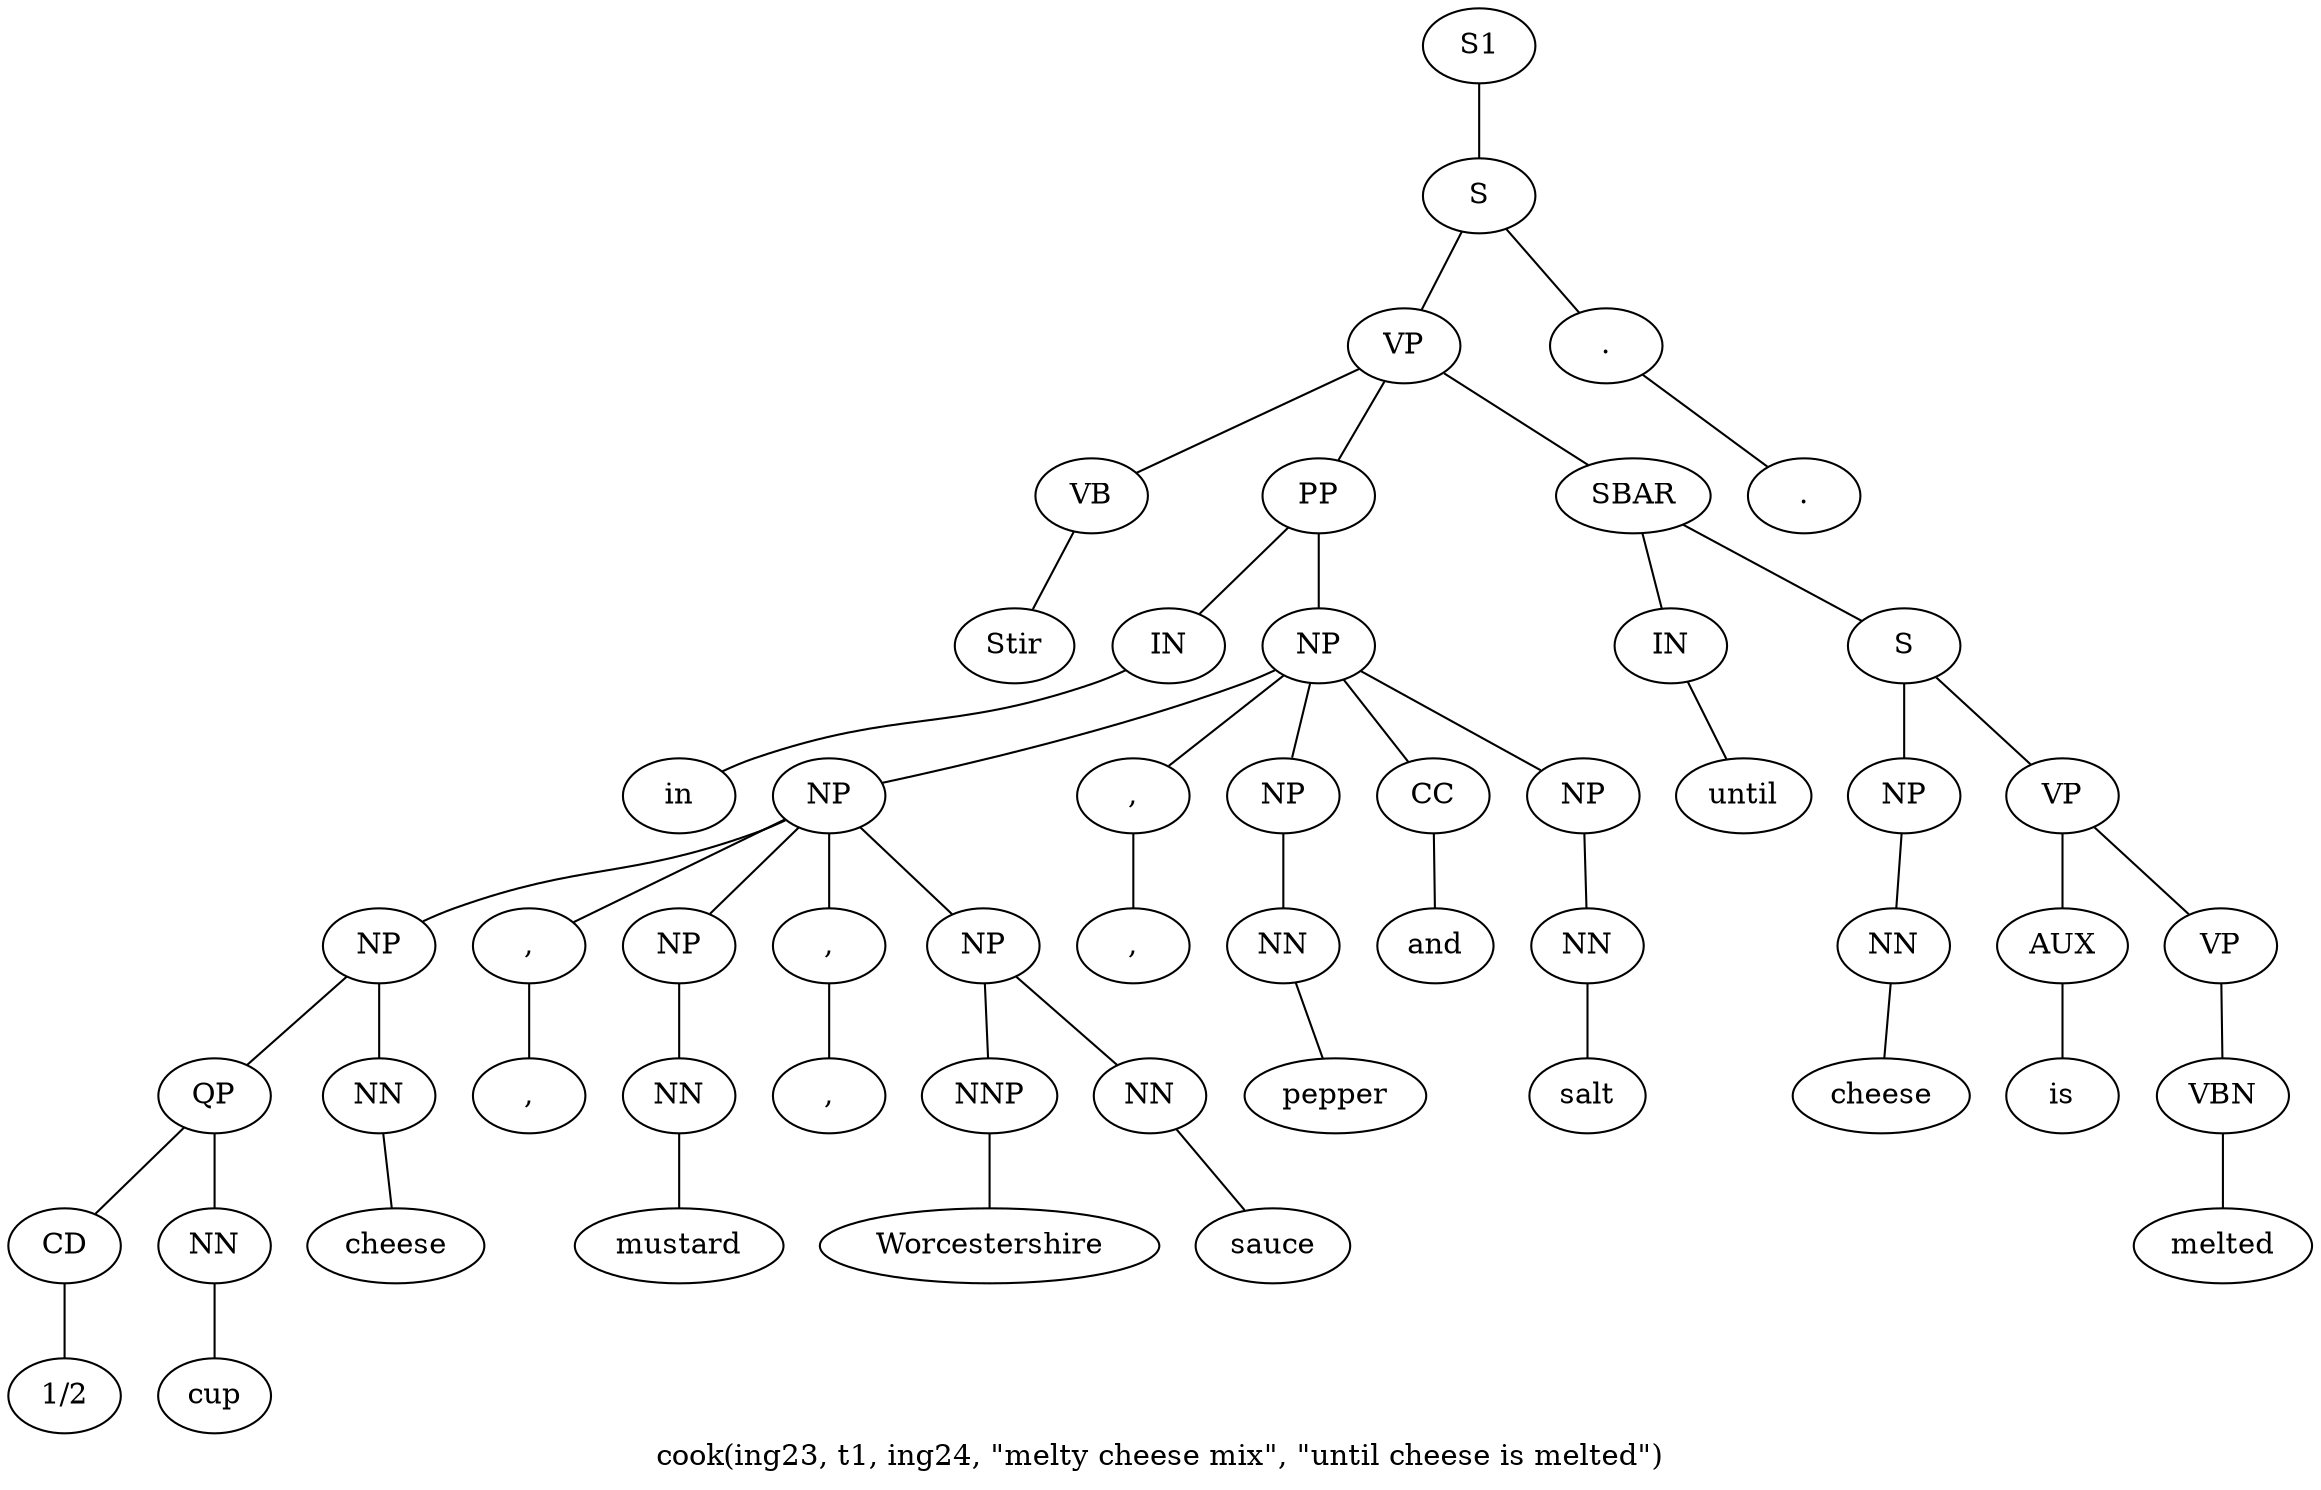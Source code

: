 graph SyntaxGraph {
	label = "cook(ing23, t1, ing24, \"melty cheese mix\", \"until cheese is melted\")";
	Node0 [label="S1"];
	Node1 [label="S"];
	Node2 [label="VP"];
	Node3 [label="VB"];
	Node4 [label="Stir"];
	Node5 [label="PP"];
	Node6 [label="IN"];
	Node7 [label="in"];
	Node8 [label="NP"];
	Node9 [label="NP"];
	Node10 [label="NP"];
	Node11 [label="QP"];
	Node12 [label="CD"];
	Node13 [label="1/2"];
	Node14 [label="NN"];
	Node15 [label="cup"];
	Node16 [label="NN"];
	Node17 [label="cheese"];
	Node18 [label=","];
	Node19 [label=","];
	Node20 [label="NP"];
	Node21 [label="NN"];
	Node22 [label="mustard"];
	Node23 [label=","];
	Node24 [label=","];
	Node25 [label="NP"];
	Node26 [label="NNP"];
	Node27 [label="Worcestershire"];
	Node28 [label="NN"];
	Node29 [label="sauce"];
	Node30 [label=","];
	Node31 [label=","];
	Node32 [label="NP"];
	Node33 [label="NN"];
	Node34 [label="pepper"];
	Node35 [label="CC"];
	Node36 [label="and"];
	Node37 [label="NP"];
	Node38 [label="NN"];
	Node39 [label="salt"];
	Node40 [label="SBAR"];
	Node41 [label="IN"];
	Node42 [label="until"];
	Node43 [label="S"];
	Node44 [label="NP"];
	Node45 [label="NN"];
	Node46 [label="cheese"];
	Node47 [label="VP"];
	Node48 [label="AUX"];
	Node49 [label="is"];
	Node50 [label="VP"];
	Node51 [label="VBN"];
	Node52 [label="melted"];
	Node53 [label="."];
	Node54 [label="."];

	Node0 -- Node1;
	Node1 -- Node2;
	Node1 -- Node53;
	Node2 -- Node3;
	Node2 -- Node5;
	Node2 -- Node40;
	Node3 -- Node4;
	Node5 -- Node6;
	Node5 -- Node8;
	Node6 -- Node7;
	Node8 -- Node9;
	Node8 -- Node30;
	Node8 -- Node32;
	Node8 -- Node35;
	Node8 -- Node37;
	Node9 -- Node10;
	Node9 -- Node18;
	Node9 -- Node20;
	Node9 -- Node23;
	Node9 -- Node25;
	Node10 -- Node11;
	Node10 -- Node16;
	Node11 -- Node12;
	Node11 -- Node14;
	Node12 -- Node13;
	Node14 -- Node15;
	Node16 -- Node17;
	Node18 -- Node19;
	Node20 -- Node21;
	Node21 -- Node22;
	Node23 -- Node24;
	Node25 -- Node26;
	Node25 -- Node28;
	Node26 -- Node27;
	Node28 -- Node29;
	Node30 -- Node31;
	Node32 -- Node33;
	Node33 -- Node34;
	Node35 -- Node36;
	Node37 -- Node38;
	Node38 -- Node39;
	Node40 -- Node41;
	Node40 -- Node43;
	Node41 -- Node42;
	Node43 -- Node44;
	Node43 -- Node47;
	Node44 -- Node45;
	Node45 -- Node46;
	Node47 -- Node48;
	Node47 -- Node50;
	Node48 -- Node49;
	Node50 -- Node51;
	Node51 -- Node52;
	Node53 -- Node54;
}